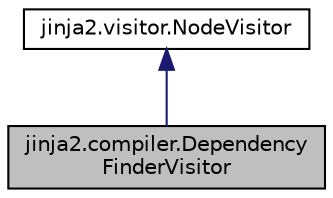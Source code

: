 digraph "jinja2.compiler.DependencyFinderVisitor"
{
 // LATEX_PDF_SIZE
  edge [fontname="Helvetica",fontsize="10",labelfontname="Helvetica",labelfontsize="10"];
  node [fontname="Helvetica",fontsize="10",shape=record];
  Node1 [label="jinja2.compiler.Dependency\lFinderVisitor",height=0.2,width=0.4,color="black", fillcolor="grey75", style="filled", fontcolor="black",tooltip=" "];
  Node2 -> Node1 [dir="back",color="midnightblue",fontsize="10",style="solid"];
  Node2 [label="jinja2.visitor.NodeVisitor",height=0.2,width=0.4,color="black", fillcolor="white", style="filled",URL="$classjinja2_1_1visitor_1_1NodeVisitor.html",tooltip=" "];
}
